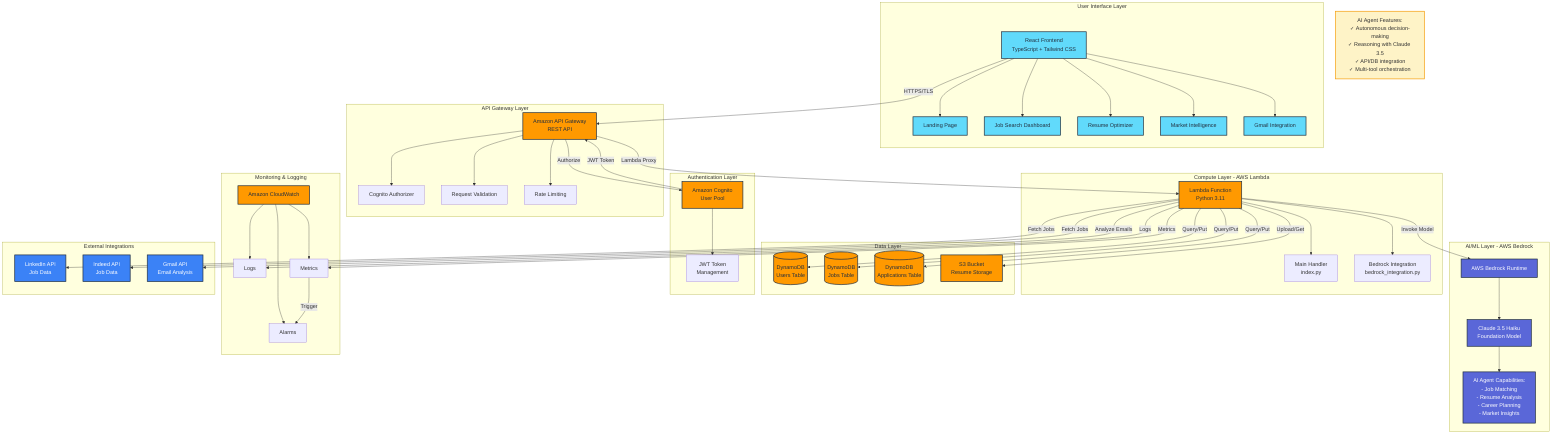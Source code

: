 %% AI Career Agent Platform - Architecture Diagram
%% For AWS AI Agent Global Hackathon Submission
%% 
%% To convert to image:
%% 1. Visit https://mermaid.live/
%% 2. Paste this code
%% 3. Export as PNG or SVG
%% 4. Save to /docs/architecture-diagram.png

graph TB
    subgraph "User Interface Layer"
        A[React Frontend<br/>TypeScript + Tailwind CSS]
        A1[Landing Page]
        A2[Job Search Dashboard]
        A3[Resume Optimizer]
        A4[Market Intelligence]
        A5[Gmail Integration]
        A --> A1
        A --> A2
        A --> A3
        A --> A4
        A --> A5
    end

    subgraph "API Gateway Layer"
        B[Amazon API Gateway<br/>REST API]
        B1[Cognito Authorizer]
        B2[Request Validation]
        B3[Rate Limiting]
        B --> B1
        B --> B2
        B --> B3
    end

    subgraph "Compute Layer - AWS Lambda"
        C[Lambda Function<br/>Python 3.11]
        C1[Main Handler<br/>index.py]
        C2[Bedrock Integration<br/>bedrock_integration.py]
        C --> C1
        C --> C2
    end

    subgraph "AI/ML Layer - AWS Bedrock"
        D[AWS Bedrock Runtime]
        D1[Claude 3.5 Haiku<br/>Foundation Model]
        D2[AI Agent Capabilities:<br/>- Job Matching<br/>- Resume Analysis<br/>- Career Planning<br/>- Market Insights]
        D --> D1
        D1 --> D2
    end

    subgraph "Data Layer"
        E1[(DynamoDB<br/>Users Table)]
        E2[(DynamoDB<br/>Jobs Table)]
        E3[(DynamoDB<br/>Applications Table)]
        E4[S3 Bucket<br/>Resume Storage]
    end

    subgraph "Authentication Layer"
        F[Amazon Cognito<br/>User Pool]
        F1[JWT Token<br/>Management]
        F --> F1
    end

    subgraph "Monitoring & Logging"
        G[Amazon CloudWatch]
        G1[Logs]
        G2[Metrics]
        G3[Alarms]
        G --> G1
        G --> G2
        G --> G3
    end

    subgraph "External Integrations"
        H1[LinkedIn API<br/>Job Data]
        H2[Indeed API<br/>Job Data]
        H3[Gmail API<br/>Email Analysis]
    end

    %% Connections
    A -->|HTTPS/TLS| B
    B -->|Authorize| F
    F -->|JWT Token| B
    B -->|Lambda Proxy| C
    
    C -->|Invoke Model| D
    C -->|Query/Put| E1
    C -->|Query/Put| E2
    C -->|Query/Put| E3
    C -->|Upload/Get| E4
    
    C -->|Fetch Jobs| H1
    C -->|Fetch Jobs| H2
    C -->|Analyze Emails| H3
    
    C -->|Logs| G1
    C -->|Metrics| G2
    G2 -->|Trigger| G3

    %% Styling
    classDef aws fill:#FF9900,stroke:#232F3E,stroke-width:2px,color:#232F3E
    classDef ai fill:#5A67D8,stroke:#232F3E,stroke-width:2px,color:#fff
    classDef frontend fill:#61DAFB,stroke:#232F3E,stroke-width:2px,color:#232F3E
    classDef data fill:#3B82F6,stroke:#232F3E,stroke-width:2px,color:#fff
    
    class A,A1,A2,A3,A4,A5 frontend
    class B,C,E1,E2,E3,E4,F,G aws
    class D,D1,D2 ai
    class H1,H2,H3 data

    %% Notes
    note1[AI Agent Features:<br/>✓ Autonomous decision-making<br/>✓ Reasoning with Claude 3.5<br/>✓ API/DB integration<br/>✓ Multi-tool orchestration]
    
    style note1 fill:#FEF3C7,stroke:#F59E0B,stroke-width:2px